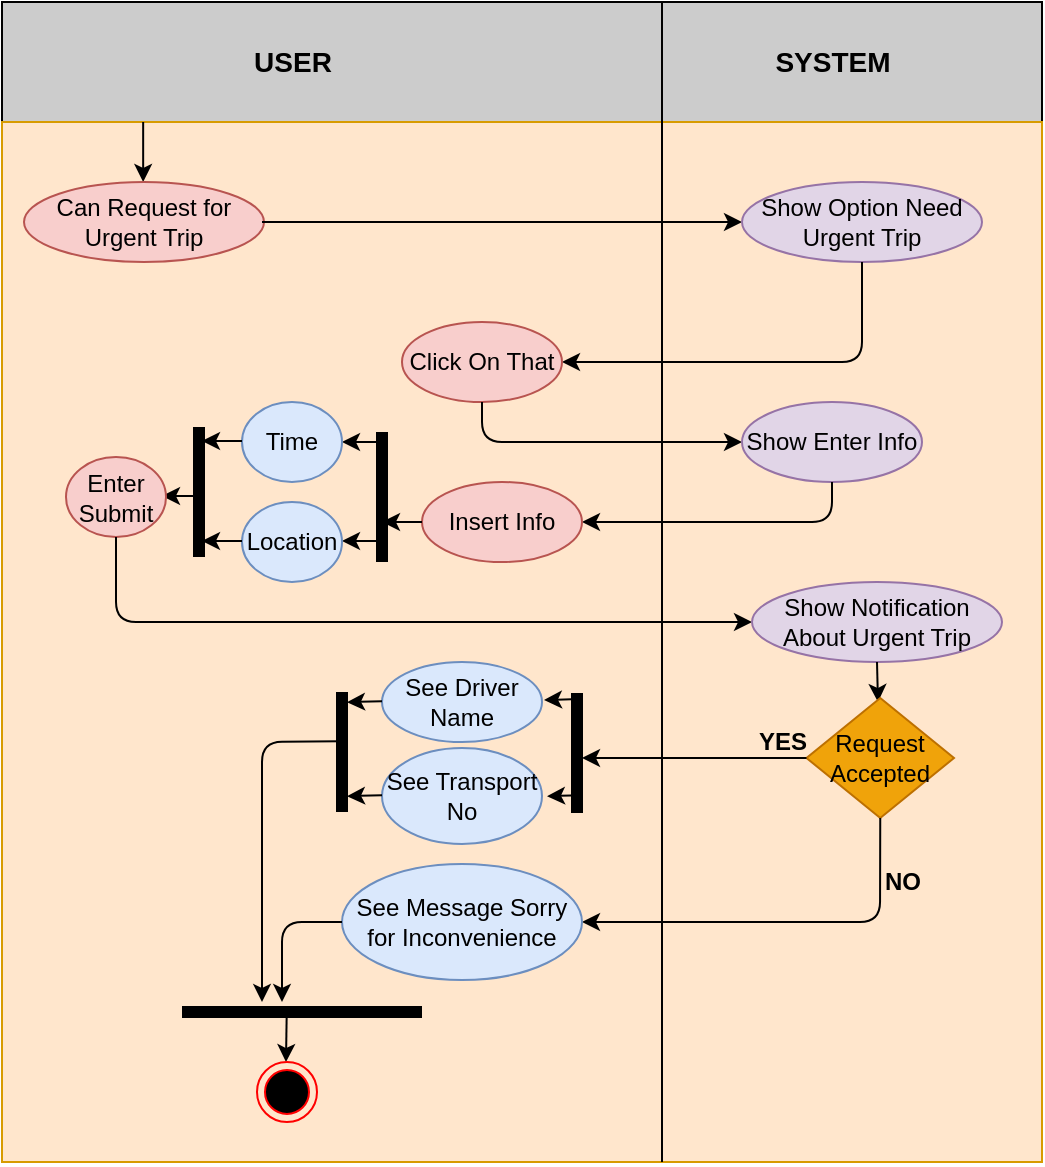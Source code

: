 <mxfile version="15.3.4" type="github">
  <diagram id="8EFuCePgdFfzcMcO1Cze" name="Page-1">
    <mxGraphModel dx="1036" dy="571" grid="1" gridSize="10" guides="1" tooltips="1" connect="1" arrows="1" fold="1" page="1" pageScale="1" pageWidth="827" pageHeight="1169" math="0" shadow="0">
      <root>
        <mxCell id="0" />
        <mxCell id="1" parent="0" />
        <mxCell id="3e9EwzFwx39Q3SCBlUT0-57" value="" style="rounded=0;whiteSpace=wrap;html=1;strokeColor=#000000;fillColor=#CCCCCC;" parent="1" vertex="1">
          <mxGeometry x="150" y="20" width="520" height="60" as="geometry" />
        </mxCell>
        <mxCell id="3e9EwzFwx39Q3SCBlUT0-55" value="" style="whiteSpace=wrap;html=1;aspect=fixed;strokeColor=#d79b00;fillColor=#ffe6cc;" parent="1" vertex="1">
          <mxGeometry x="150" y="80" width="520" height="520" as="geometry" />
        </mxCell>
        <mxCell id="3e9EwzFwx39Q3SCBlUT0-1" value="&lt;b&gt;&lt;font style=&quot;font-size: 14px&quot;&gt;USER&lt;/font&gt;&lt;/b&gt;" style="text;html=1;align=center;verticalAlign=middle;resizable=0;points=[];autosize=1;strokeColor=none;" parent="1" vertex="1">
          <mxGeometry x="270" y="40" width="50" height="20" as="geometry" />
        </mxCell>
        <mxCell id="3e9EwzFwx39Q3SCBlUT0-2" value="&lt;b&gt;&lt;font style=&quot;font-size: 14px&quot;&gt;SYSTEM&lt;/font&gt;&lt;/b&gt;" style="text;html=1;align=center;verticalAlign=middle;resizable=0;points=[];autosize=1;strokeColor=none;" parent="1" vertex="1">
          <mxGeometry x="530" y="40" width="70" height="20" as="geometry" />
        </mxCell>
        <mxCell id="3e9EwzFwx39Q3SCBlUT0-3" value="" style="endArrow=classic;html=1;" parent="1" edge="1">
          <mxGeometry width="50" height="50" relative="1" as="geometry">
            <mxPoint x="220.58" y="80" as="sourcePoint" />
            <mxPoint x="220.58" y="110" as="targetPoint" />
          </mxGeometry>
        </mxCell>
        <mxCell id="3e9EwzFwx39Q3SCBlUT0-4" value="Can Request for Urgent Trip" style="ellipse;whiteSpace=wrap;html=1;fillColor=#f8cecc;strokeColor=#b85450;" parent="1" vertex="1">
          <mxGeometry x="161" y="110" width="120" height="40" as="geometry" />
        </mxCell>
        <mxCell id="3e9EwzFwx39Q3SCBlUT0-5" value="" style="endArrow=classic;html=1;entryX=0;entryY=0.5;entryDx=0;entryDy=0;" parent="1" target="3e9EwzFwx39Q3SCBlUT0-6" edge="1">
          <mxGeometry width="50" height="50" relative="1" as="geometry">
            <mxPoint x="280" y="130" as="sourcePoint" />
            <mxPoint x="400" y="130" as="targetPoint" />
          </mxGeometry>
        </mxCell>
        <mxCell id="3e9EwzFwx39Q3SCBlUT0-6" value="Show Option Need Urgent Trip" style="ellipse;whiteSpace=wrap;html=1;fillColor=#e1d5e7;strokeColor=#9673a6;" parent="1" vertex="1">
          <mxGeometry x="520" y="110" width="120" height="40" as="geometry" />
        </mxCell>
        <mxCell id="3e9EwzFwx39Q3SCBlUT0-7" value="" style="endArrow=classic;html=1;exitX=0.5;exitY=1;exitDx=0;exitDy=0;entryX=1;entryY=0.5;entryDx=0;entryDy=0;" parent="1" source="3e9EwzFwx39Q3SCBlUT0-6" target="3e9EwzFwx39Q3SCBlUT0-8" edge="1">
          <mxGeometry width="50" height="50" relative="1" as="geometry">
            <mxPoint x="390" y="290" as="sourcePoint" />
            <mxPoint x="480" y="200" as="targetPoint" />
            <Array as="points">
              <mxPoint x="580" y="200" />
            </Array>
          </mxGeometry>
        </mxCell>
        <mxCell id="3e9EwzFwx39Q3SCBlUT0-8" value="Click On That" style="ellipse;whiteSpace=wrap;html=1;fillColor=#f8cecc;strokeColor=#b85450;" parent="1" vertex="1">
          <mxGeometry x="350" y="180" width="80" height="40" as="geometry" />
        </mxCell>
        <mxCell id="3e9EwzFwx39Q3SCBlUT0-9" value="" style="endArrow=classic;html=1;exitX=0.5;exitY=1;exitDx=0;exitDy=0;exitPerimeter=0;" parent="1" source="3e9EwzFwx39Q3SCBlUT0-8" edge="1">
          <mxGeometry width="50" height="50" relative="1" as="geometry">
            <mxPoint x="270" y="230" as="sourcePoint" />
            <mxPoint x="520" y="240" as="targetPoint" />
            <Array as="points">
              <mxPoint x="390" y="240" />
            </Array>
          </mxGeometry>
        </mxCell>
        <mxCell id="3e9EwzFwx39Q3SCBlUT0-10" value="Show Enter Info" style="ellipse;whiteSpace=wrap;html=1;fillColor=#e1d5e7;strokeColor=#9673a6;" parent="1" vertex="1">
          <mxGeometry x="520" y="220" width="90" height="40" as="geometry" />
        </mxCell>
        <mxCell id="3e9EwzFwx39Q3SCBlUT0-11" value="" style="endArrow=classic;html=1;exitX=0.5;exitY=1;exitDx=0;exitDy=0;entryX=1;entryY=0.5;entryDx=0;entryDy=0;" parent="1" source="3e9EwzFwx39Q3SCBlUT0-10" target="3e9EwzFwx39Q3SCBlUT0-12" edge="1">
          <mxGeometry width="50" height="50" relative="1" as="geometry">
            <mxPoint x="390" y="290" as="sourcePoint" />
            <mxPoint x="480" y="280" as="targetPoint" />
            <Array as="points">
              <mxPoint x="565" y="280" />
            </Array>
          </mxGeometry>
        </mxCell>
        <mxCell id="3e9EwzFwx39Q3SCBlUT0-12" value="Insert Info" style="ellipse;whiteSpace=wrap;html=1;fillColor=#f8cecc;strokeColor=#b85450;" parent="1" vertex="1">
          <mxGeometry x="360" y="260" width="80" height="40" as="geometry" />
        </mxCell>
        <mxCell id="3e9EwzFwx39Q3SCBlUT0-13" value="" style="endArrow=classic;html=1;exitX=0;exitY=0.5;exitDx=0;exitDy=0;" parent="1" source="3e9EwzFwx39Q3SCBlUT0-12" edge="1">
          <mxGeometry width="50" height="50" relative="1" as="geometry">
            <mxPoint x="390" y="290" as="sourcePoint" />
            <mxPoint x="340" y="280" as="targetPoint" />
          </mxGeometry>
        </mxCell>
        <mxCell id="3e9EwzFwx39Q3SCBlUT0-14" value="" style="shape=line;html=1;strokeWidth=6;rotation=-90;" parent="1" vertex="1">
          <mxGeometry x="307.5" y="262.5" width="65" height="10" as="geometry" />
        </mxCell>
        <mxCell id="3e9EwzFwx39Q3SCBlUT0-16" value="" style="endArrow=classic;html=1;" parent="1" edge="1">
          <mxGeometry width="50" height="50" relative="1" as="geometry">
            <mxPoint x="340" y="240" as="sourcePoint" />
            <mxPoint x="320" y="240" as="targetPoint" />
          </mxGeometry>
        </mxCell>
        <mxCell id="3e9EwzFwx39Q3SCBlUT0-17" value="" style="endArrow=classic;html=1;" parent="1" edge="1">
          <mxGeometry width="50" height="50" relative="1" as="geometry">
            <mxPoint x="340" y="289.5" as="sourcePoint" />
            <mxPoint x="320" y="289.5" as="targetPoint" />
          </mxGeometry>
        </mxCell>
        <mxCell id="3e9EwzFwx39Q3SCBlUT0-18" value="Time" style="ellipse;whiteSpace=wrap;html=1;fillColor=#dae8fc;strokeColor=#6c8ebf;" parent="1" vertex="1">
          <mxGeometry x="270" y="220" width="50" height="40" as="geometry" />
        </mxCell>
        <mxCell id="3e9EwzFwx39Q3SCBlUT0-19" value="Location" style="ellipse;whiteSpace=wrap;html=1;fillColor=#dae8fc;strokeColor=#6c8ebf;" parent="1" vertex="1">
          <mxGeometry x="270" y="270" width="50" height="40" as="geometry" />
        </mxCell>
        <mxCell id="3e9EwzFwx39Q3SCBlUT0-20" value="" style="shape=line;html=1;strokeWidth=6;rotation=-90;" parent="1" vertex="1">
          <mxGeometry x="216" y="260" width="65" height="10" as="geometry" />
        </mxCell>
        <mxCell id="3e9EwzFwx39Q3SCBlUT0-21" value="" style="endArrow=classic;html=1;" parent="1" edge="1">
          <mxGeometry width="50" height="50" relative="1" as="geometry">
            <mxPoint x="270" y="289.5" as="sourcePoint" />
            <mxPoint x="250" y="289.5" as="targetPoint" />
          </mxGeometry>
        </mxCell>
        <mxCell id="3e9EwzFwx39Q3SCBlUT0-22" value="" style="endArrow=classic;html=1;" parent="1" edge="1">
          <mxGeometry width="50" height="50" relative="1" as="geometry">
            <mxPoint x="270" y="239.5" as="sourcePoint" />
            <mxPoint x="250" y="239.5" as="targetPoint" />
          </mxGeometry>
        </mxCell>
        <mxCell id="3e9EwzFwx39Q3SCBlUT0-23" value="" style="endArrow=classic;html=1;" parent="1" edge="1">
          <mxGeometry width="50" height="50" relative="1" as="geometry">
            <mxPoint x="250" y="267" as="sourcePoint" />
            <mxPoint x="230" y="267" as="targetPoint" />
          </mxGeometry>
        </mxCell>
        <mxCell id="3e9EwzFwx39Q3SCBlUT0-24" value="Enter Submit" style="ellipse;whiteSpace=wrap;html=1;fillColor=#f8cecc;strokeColor=#b85450;" parent="1" vertex="1">
          <mxGeometry x="182" y="247.5" width="50" height="40" as="geometry" />
        </mxCell>
        <mxCell id="3e9EwzFwx39Q3SCBlUT0-25" value="" style="endArrow=classic;html=1;exitX=0.5;exitY=1;exitDx=0;exitDy=0;entryX=0;entryY=0.5;entryDx=0;entryDy=0;" parent="1" source="3e9EwzFwx39Q3SCBlUT0-24" target="3e9EwzFwx39Q3SCBlUT0-27" edge="1">
          <mxGeometry width="50" height="50" relative="1" as="geometry">
            <mxPoint x="270" y="280" as="sourcePoint" />
            <mxPoint x="520" y="360" as="targetPoint" />
            <Array as="points">
              <mxPoint x="207" y="330" />
            </Array>
          </mxGeometry>
        </mxCell>
        <mxCell id="3e9EwzFwx39Q3SCBlUT0-27" value="Show Notification About Urgent Trip" style="ellipse;whiteSpace=wrap;html=1;fillColor=#e1d5e7;strokeColor=#9673a6;" parent="1" vertex="1">
          <mxGeometry x="525" y="310" width="125" height="40" as="geometry" />
        </mxCell>
        <mxCell id="3e9EwzFwx39Q3SCBlUT0-28" value="" style="endArrow=classic;html=1;exitX=0.5;exitY=1;exitDx=0;exitDy=0;" parent="1" source="3e9EwzFwx39Q3SCBlUT0-27" edge="1">
          <mxGeometry width="50" height="50" relative="1" as="geometry">
            <mxPoint x="300" y="380" as="sourcePoint" />
            <mxPoint x="588" y="370" as="targetPoint" />
          </mxGeometry>
        </mxCell>
        <mxCell id="3e9EwzFwx39Q3SCBlUT0-29" value="Request Accepted" style="rhombus;whiteSpace=wrap;html=1;strokeColor=#BD7000;fillColor=#f0a30a;fontColor=#000000;" parent="1" vertex="1">
          <mxGeometry x="552.25" y="368" width="73.75" height="60" as="geometry" />
        </mxCell>
        <mxCell id="3e9EwzFwx39Q3SCBlUT0-30" value="" style="endArrow=classic;html=1;exitX=0;exitY=0.5;exitDx=0;exitDy=0;" parent="1" source="3e9EwzFwx39Q3SCBlUT0-29" edge="1">
          <mxGeometry width="50" height="50" relative="1" as="geometry">
            <mxPoint x="300" y="370" as="sourcePoint" />
            <mxPoint x="440" y="398" as="targetPoint" />
            <Array as="points">
              <mxPoint x="520" y="398" />
            </Array>
          </mxGeometry>
        </mxCell>
        <mxCell id="3e9EwzFwx39Q3SCBlUT0-31" value="&lt;b&gt;YES&lt;/b&gt;" style="text;html=1;align=center;verticalAlign=middle;resizable=0;points=[];autosize=1;strokeColor=none;" parent="1" vertex="1">
          <mxGeometry x="520" y="380" width="40" height="20" as="geometry" />
        </mxCell>
        <mxCell id="3e9EwzFwx39Q3SCBlUT0-36" value="See Driver Name" style="ellipse;whiteSpace=wrap;html=1;fillColor=#dae8fc;strokeColor=#6c8ebf;" parent="1" vertex="1">
          <mxGeometry x="340" y="350" width="80" height="40" as="geometry" />
        </mxCell>
        <mxCell id="3e9EwzFwx39Q3SCBlUT0-37" value="See Transport No" style="ellipse;whiteSpace=wrap;html=1;fillColor=#dae8fc;strokeColor=#6c8ebf;" parent="1" vertex="1">
          <mxGeometry x="340" y="393" width="80" height="48" as="geometry" />
        </mxCell>
        <mxCell id="3e9EwzFwx39Q3SCBlUT0-38" value="" style="shape=line;html=1;strokeWidth=6;rotation=-90;" parent="1" vertex="1">
          <mxGeometry x="407.5" y="390.5" width="60" height="10" as="geometry" />
        </mxCell>
        <mxCell id="3e9EwzFwx39Q3SCBlUT0-39" value="" style="endArrow=classic;html=1;exitX=1;exitY=0.5;exitDx=0;exitDy=0;exitPerimeter=0;" parent="1" edge="1">
          <mxGeometry width="50" height="50" relative="1" as="geometry">
            <mxPoint x="438.5" y="368.5" as="sourcePoint" />
            <mxPoint x="421" y="369" as="targetPoint" />
          </mxGeometry>
        </mxCell>
        <mxCell id="3e9EwzFwx39Q3SCBlUT0-40" value="" style="endArrow=classic;html=1;exitX=1;exitY=0.5;exitDx=0;exitDy=0;exitPerimeter=0;" parent="1" edge="1">
          <mxGeometry width="50" height="50" relative="1" as="geometry">
            <mxPoint x="440" y="416.58" as="sourcePoint" />
            <mxPoint x="422.5" y="417.08" as="targetPoint" />
          </mxGeometry>
        </mxCell>
        <mxCell id="3e9EwzFwx39Q3SCBlUT0-43" value="" style="endArrow=classic;html=1;exitX=0.5;exitY=1;exitDx=0;exitDy=0;" parent="1" source="3e9EwzFwx39Q3SCBlUT0-29" edge="1">
          <mxGeometry width="50" height="50" relative="1" as="geometry">
            <mxPoint x="300" y="360" as="sourcePoint" />
            <mxPoint x="440" y="480" as="targetPoint" />
            <Array as="points">
              <mxPoint x="589" y="480" />
            </Array>
          </mxGeometry>
        </mxCell>
        <mxCell id="3e9EwzFwx39Q3SCBlUT0-44" value="&lt;b&gt;NO&lt;/b&gt;" style="text;html=1;align=center;verticalAlign=middle;resizable=0;points=[];autosize=1;strokeColor=none;" parent="1" vertex="1">
          <mxGeometry x="585" y="450" width="30" height="20" as="geometry" />
        </mxCell>
        <mxCell id="3e9EwzFwx39Q3SCBlUT0-45" value="See Message Sorry for Inconvenience" style="ellipse;whiteSpace=wrap;html=1;fillColor=#dae8fc;strokeColor=#6c8ebf;" parent="1" vertex="1">
          <mxGeometry x="320" y="451" width="120" height="58" as="geometry" />
        </mxCell>
        <mxCell id="3e9EwzFwx39Q3SCBlUT0-46" value="" style="shape=line;html=1;strokeWidth=6;rotation=0;" parent="1" vertex="1">
          <mxGeometry x="240" y="520" width="120" height="10" as="geometry" />
        </mxCell>
        <mxCell id="3e9EwzFwx39Q3SCBlUT0-47" value="" style="endArrow=classic;html=1;exitX=1;exitY=0.5;exitDx=0;exitDy=0;exitPerimeter=0;" parent="1" edge="1">
          <mxGeometry width="50" height="50" relative="1" as="geometry">
            <mxPoint x="340" y="369.58" as="sourcePoint" />
            <mxPoint x="322.5" y="370.08" as="targetPoint" />
          </mxGeometry>
        </mxCell>
        <mxCell id="3e9EwzFwx39Q3SCBlUT0-48" value="" style="endArrow=classic;html=1;exitX=1;exitY=0.5;exitDx=0;exitDy=0;exitPerimeter=0;" parent="1" edge="1">
          <mxGeometry width="50" height="50" relative="1" as="geometry">
            <mxPoint x="340" y="416.58" as="sourcePoint" />
            <mxPoint x="322.5" y="417.08" as="targetPoint" />
          </mxGeometry>
        </mxCell>
        <mxCell id="3e9EwzFwx39Q3SCBlUT0-49" value="" style="shape=line;html=1;strokeWidth=6;rotation=-90;" parent="1" vertex="1">
          <mxGeometry x="290" y="390" width="60" height="10" as="geometry" />
        </mxCell>
        <mxCell id="3e9EwzFwx39Q3SCBlUT0-50" value="" style="endArrow=classic;html=1;exitX=0.589;exitY=0.4;exitDx=0;exitDy=0;exitPerimeter=0;" parent="1" source="3e9EwzFwx39Q3SCBlUT0-49" edge="1">
          <mxGeometry width="50" height="50" relative="1" as="geometry">
            <mxPoint x="300" y="520" as="sourcePoint" />
            <mxPoint x="280" y="520" as="targetPoint" />
            <Array as="points">
              <mxPoint x="280" y="390" />
            </Array>
          </mxGeometry>
        </mxCell>
        <mxCell id="3e9EwzFwx39Q3SCBlUT0-51" value="" style="endArrow=classic;html=1;exitX=0;exitY=0.5;exitDx=0;exitDy=0;" parent="1" source="3e9EwzFwx39Q3SCBlUT0-45" edge="1">
          <mxGeometry width="50" height="50" relative="1" as="geometry">
            <mxPoint x="300" y="520" as="sourcePoint" />
            <mxPoint x="290" y="520" as="targetPoint" />
            <Array as="points">
              <mxPoint x="290" y="480" />
            </Array>
          </mxGeometry>
        </mxCell>
        <mxCell id="3e9EwzFwx39Q3SCBlUT0-52" value="" style="endArrow=classic;html=1;exitX=0.436;exitY=0.767;exitDx=0;exitDy=0;exitPerimeter=0;" parent="1" source="3e9EwzFwx39Q3SCBlUT0-46" edge="1">
          <mxGeometry width="50" height="50" relative="1" as="geometry">
            <mxPoint x="300" y="600" as="sourcePoint" />
            <mxPoint x="292" y="550" as="targetPoint" />
          </mxGeometry>
        </mxCell>
        <mxCell id="3e9EwzFwx39Q3SCBlUT0-53" value="" style="ellipse;html=1;shape=endState;fillColor=#000000;strokeColor=#ff0000;" parent="1" vertex="1">
          <mxGeometry x="277.5" y="550" width="30" height="30" as="geometry" />
        </mxCell>
        <mxCell id="3e9EwzFwx39Q3SCBlUT0-54" value="" style="endArrow=none;html=1;" parent="1" edge="1">
          <mxGeometry width="50" height="50" relative="1" as="geometry">
            <mxPoint x="480" y="600" as="sourcePoint" />
            <mxPoint x="480" y="20" as="targetPoint" />
          </mxGeometry>
        </mxCell>
      </root>
    </mxGraphModel>
  </diagram>
</mxfile>
